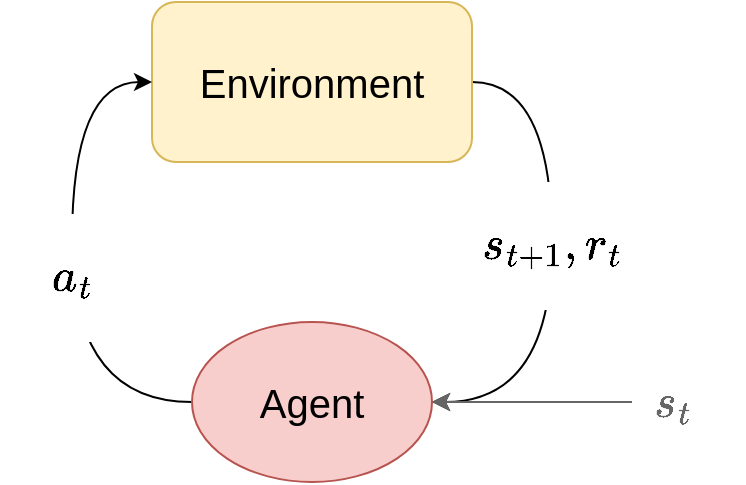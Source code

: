 <mxfile version="13.1.5" type="device"><diagram id="lAxH-NiIsmwkU5Iiy74Y" name="Page-1"><mxGraphModel dx="946" dy="592" grid="1" gridSize="10" guides="1" tooltips="1" connect="1" arrows="1" fold="1" page="1" pageScale="1" pageWidth="850" pageHeight="1100" math="1" shadow="0"><root><mxCell id="0"/><mxCell id="1" parent="0"/><mxCell id="lswO7pgDNoHvjkwzDifV-5" style="edgeStyle=orthogonalEdgeStyle;curved=1;rounded=0;orthogonalLoop=1;jettySize=auto;html=1;entryX=1;entryY=0.5;entryDx=0;entryDy=0;" edge="1" parent="1" source="lswO7pgDNoHvjkwzDifV-1" target="lswO7pgDNoHvjkwzDifV-2"><mxGeometry relative="1" as="geometry"><Array as="points"><mxPoint x="440" y="160"/><mxPoint x="440" y="320"/></Array></mxGeometry></mxCell><mxCell id="lswO7pgDNoHvjkwzDifV-7" value="&lt;span style=&quot;color: rgba(0 , 0 , 0 , 0) ; font-family: monospace ; font-size: 0px ; background-color: rgb(248 , 249 , 250)&quot;&gt;%3CmxGraphModel%3E%3Croot%3E%3CmxCell%20id%3D%220%22%2F%3E%3CmxCell%20id%3D%221%22%20parent%3D%220%22%2F%3E%3CmxCell%20id%3D%222%22%20value%3D%22%26lt%3Bfont%20style%3D%26quot%3Bfont-size%3A%2020px%26quot%3B%26gt%3B%24%24a_t%24%24%26lt%3B%2Ffont%26gt%3B%22%20style%3D%22edgeLabel%3Bhtml%3D1%3Balign%3Dcenter%3BverticalAlign%3Dmiddle%3Bresizable%3D0%3Bpoints%3D%5B%5D%3B%22%20vertex%3D%221%22%20connectable%3D%220%22%20parent%3D%221%22%3E%3CmxGeometry%20x%3D%22200%22%20y%3D%22257%22%20as%3D%22geometry%22%3E%3CmxPoint%20as%3D%22offset%22%2F%3E%3C%2FmxGeometry%3E%3C%2FmxCell%3E%3C%2Froot%3E%3C%2FmxGraphModel%3E&lt;/span&gt;" style="edgeLabel;html=1;align=center;verticalAlign=middle;resizable=0;points=[];" vertex="1" connectable="0" parent="lswO7pgDNoHvjkwzDifV-5"><mxGeometry x="-0.061" y="3" relative="1" as="geometry"><mxPoint as="offset"/></mxGeometry></mxCell><mxCell id="lswO7pgDNoHvjkwzDifV-8" value="$$s_{t+1}, r_t$$" style="edgeLabel;html=1;align=center;verticalAlign=middle;resizable=0;points=[];fontSize=20;" vertex="1" connectable="0" parent="lswO7pgDNoHvjkwzDifV-5"><mxGeometry x="-0.069" relative="1" as="geometry"><mxPoint as="offset"/></mxGeometry></mxCell><mxCell id="lswO7pgDNoHvjkwzDifV-1" value="&lt;font style=&quot;font-size: 20px&quot;&gt;Environment&lt;/font&gt;" style="rounded=1;whiteSpace=wrap;html=1;fillColor=#fff2cc;strokeColor=#d6b656;" vertex="1" parent="1"><mxGeometry x="240" y="120" width="160" height="80" as="geometry"/></mxCell><mxCell id="lswO7pgDNoHvjkwzDifV-3" style="edgeStyle=orthogonalEdgeStyle;rounded=0;orthogonalLoop=1;jettySize=auto;html=1;entryX=0;entryY=0.5;entryDx=0;entryDy=0;curved=1;" edge="1" parent="1" source="lswO7pgDNoHvjkwzDifV-2" target="lswO7pgDNoHvjkwzDifV-1"><mxGeometry relative="1" as="geometry"><Array as="points"><mxPoint x="200" y="320"/><mxPoint x="200" y="160"/></Array></mxGeometry></mxCell><mxCell id="lswO7pgDNoHvjkwzDifV-6" value="&lt;font style=&quot;font-size: 20px&quot;&gt;$$a_t$$&lt;/font&gt;" style="edgeLabel;html=1;align=center;verticalAlign=middle;resizable=0;points=[];" vertex="1" connectable="0" parent="lswO7pgDNoHvjkwzDifV-3"><mxGeometry x="-0.054" relative="1" as="geometry"><mxPoint as="offset"/></mxGeometry></mxCell><mxCell id="lswO7pgDNoHvjkwzDifV-2" value="&lt;font style=&quot;font-size: 20px&quot;&gt;Agent&lt;/font&gt;" style="ellipse;whiteSpace=wrap;html=1;fillColor=#f8cecc;strokeColor=#b85450;" vertex="1" parent="1"><mxGeometry x="260" y="280" width="120" height="80" as="geometry"/></mxCell><mxCell id="lswO7pgDNoHvjkwzDifV-9" value="" style="endArrow=classic;html=1;fontSize=20;entryX=1;entryY=0.5;entryDx=0;entryDy=0;fillColor=#f5f5f5;strokeColor=#666666;" edge="1" parent="1" target="lswO7pgDNoHvjkwzDifV-2"><mxGeometry width="50" height="50" relative="1" as="geometry"><mxPoint x="480" y="320" as="sourcePoint"/><mxPoint x="390" y="320" as="targetPoint"/></mxGeometry></mxCell><mxCell id="lswO7pgDNoHvjkwzDifV-10" value="$$s_t$$" style="edgeLabel;html=1;align=center;verticalAlign=middle;resizable=0;points=[];fontSize=20;fontColor=#666666;" vertex="1" connectable="0" parent="1"><mxGeometry x="500" y="320" as="geometry"><mxPoint as="offset"/></mxGeometry></mxCell></root></mxGraphModel></diagram></mxfile>